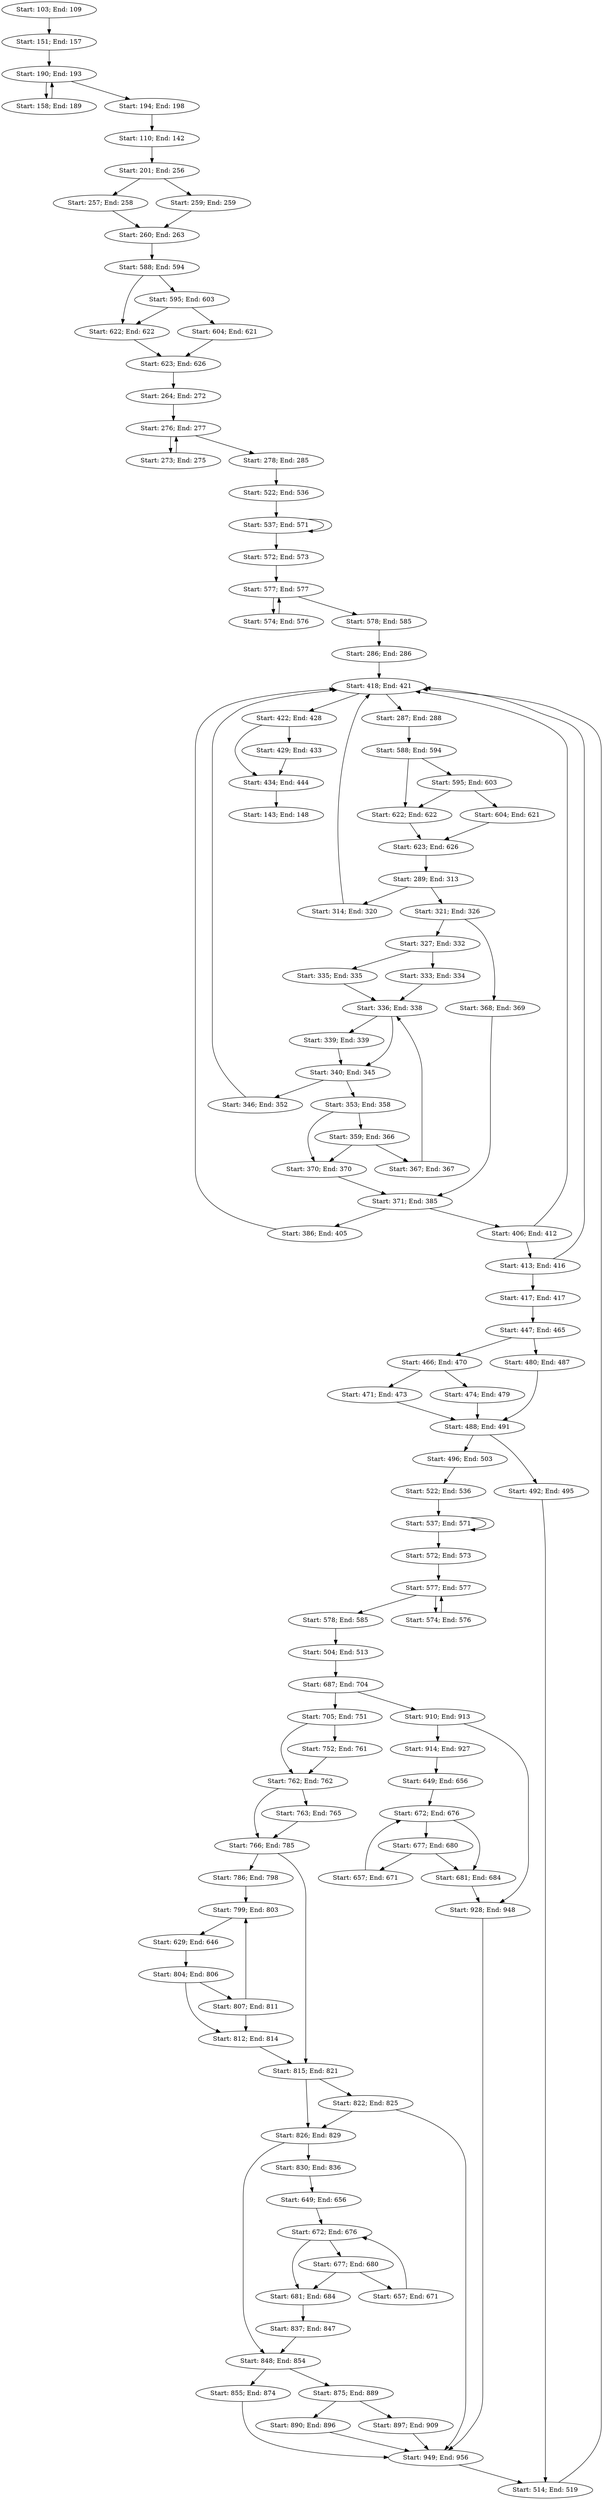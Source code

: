 digraph "" {
	node [label="\N"];
	0	[block="Basic Block starting at line 103 with 7 instructions",
		label="Start: 103; End: 109"];
	3	[block="Basic Block starting at line 151 with 7 instructions",
		label="Start: 151; End: 157"];
	0 -> 3;
	1	[block="Basic Block starting at line 110 with 33 instructions",
		label="Start: 110; End: 142"];
	7	[block="Basic Block starting at line 201 with 56 instructions",
		label="Start: 201; End: 256"];
	1 -> 7;
	2	[block="Basic Block starting at line 143 with 6 instructions",
		label="Start: 143; End: 148"];
	5	[block="Basic Block starting at line 190 with 4 instructions",
		label="Start: 190; End: 193"];
	3 -> 5;
	4	[block="Basic Block starting at line 158 with 32 instructions",
		label="Start: 158; End: 189"];
	4 -> 5;
	5 -> 4;
	6	[block="Basic Block starting at line 194 with 5 instructions",
		label="Start: 194; End: 198"];
	5 -> 6;
	6 -> 1;
	8	[block="Basic Block starting at line 257 with 2 instructions",
		label="Start: 257; End: 258"];
	7 -> 8;
	9	[block="Basic Block starting at line 259 with 1 instructions",
		label="Start: 259; End: 259"];
	7 -> 9;
	10	[block="Basic Block starting at line 260 with 4 instructions",
		label="Start: 260; End: 263"];
	8 -> 10;
	9 -> 10;
	57	[block="Basic Block starting at line 588 with 7 instructions",
		label="Start: 588; End: 594"];
	10 -> 57;
	11	[block="Basic Block starting at line 264 with 9 instructions",
		label="Start: 264; End: 272"];
	13	[block="Basic Block starting at line 276 with 2 instructions",
		label="Start: 276; End: 277"];
	11 -> 13;
	12	[block="Basic Block starting at line 273 with 3 instructions",
		label="Start: 273; End: 275"];
	12 -> 13;
	13 -> 12;
	14	[block="Basic Block starting at line 278 with 8 instructions",
		label="Start: 278; End: 285"];
	13 -> 14;
	51	[block="Basic Block starting at line 522 with 15 instructions",
		label="Start: 522; End: 536"];
	14 -> 51;
	15	[block="Basic Block starting at line 286 with 1 instructions",
		label="Start: 286; End: 286"];
	37	[block="Basic Block starting at line 418 with 4 instructions",
		label="Start: 418; End: 421"];
	15 -> 37;
	16	[block="Basic Block starting at line 287 with 2 instructions",
		label="Start: 287; End: 288"];
	99	[block="Basic Block starting at line 588 with 7 instructions",
		label="Start: 588; End: 594"];
	16 -> 99;
	17	[block="Basic Block starting at line 289 with 25 instructions",
		label="Start: 289; End: 313"];
	18	[block="Basic Block starting at line 314 with 7 instructions",
		label="Start: 314; End: 320"];
	17 -> 18;
	19	[block="Basic Block starting at line 321 with 6 instructions",
		label="Start: 321; End: 326"];
	17 -> 19;
	18 -> 37;
	20	[block="Basic Block starting at line 327 with 6 instructions",
		label="Start: 327; End: 332"];
	19 -> 20;
	30	[block="Basic Block starting at line 368 with 2 instructions",
		label="Start: 368; End: 369"];
	19 -> 30;
	21	[block="Basic Block starting at line 333 with 2 instructions",
		label="Start: 333; End: 334"];
	20 -> 21;
	22	[block="Basic Block starting at line 335 with 1 instructions",
		label="Start: 335; End: 335"];
	20 -> 22;
	23	[block="Basic Block starting at line 336 with 3 instructions",
		label="Start: 336; End: 338"];
	21 -> 23;
	22 -> 23;
	24	[block="Basic Block starting at line 339 with 1 instructions",
		label="Start: 339; End: 339"];
	23 -> 24;
	25	[block="Basic Block starting at line 340 with 6 instructions",
		label="Start: 340; End: 345"];
	23 -> 25;
	24 -> 25;
	26	[block="Basic Block starting at line 346 with 7 instructions",
		label="Start: 346; End: 352"];
	25 -> 26;
	27	[block="Basic Block starting at line 353 with 6 instructions",
		label="Start: 353; End: 358"];
	25 -> 27;
	26 -> 37;
	28	[block="Basic Block starting at line 359 with 8 instructions",
		label="Start: 359; End: 366"];
	27 -> 28;
	31	[block="Basic Block starting at line 370 with 1 instructions",
		label="Start: 370; End: 370"];
	27 -> 31;
	29	[block="Basic Block starting at line 367 with 1 instructions",
		label="Start: 367; End: 367"];
	28 -> 29;
	28 -> 31;
	29 -> 23;
	32	[block="Basic Block starting at line 371 with 15 instructions",
		label="Start: 371; End: 385"];
	30 -> 32;
	31 -> 32;
	33	[block="Basic Block starting at line 386 with 20 instructions",
		label="Start: 386; End: 405"];
	32 -> 33;
	34	[block="Basic Block starting at line 406 with 7 instructions",
		label="Start: 406; End: 412"];
	32 -> 34;
	33 -> 37;
	35	[block="Basic Block starting at line 413 with 4 instructions",
		label="Start: 413; End: 416"];
	34 -> 35;
	34 -> 37;
	36	[block="Basic Block starting at line 417 with 1 instructions",
		label="Start: 417; End: 417"];
	35 -> 36;
	35 -> 37;
	41	[block="Basic Block starting at line 447 with 19 instructions",
		label="Start: 447; End: 465"];
	36 -> 41;
	37 -> 16;
	38	[block="Basic Block starting at line 422 with 7 instructions",
		label="Start: 422; End: 428"];
	37 -> 38;
	39	[block="Basic Block starting at line 429 with 5 instructions",
		label="Start: 429; End: 433"];
	38 -> 39;
	40	[block="Basic Block starting at line 434 with 11 instructions",
		label="Start: 434; End: 444"];
	38 -> 40;
	39 -> 40;
	40 -> 2;
	42	[block="Basic Block starting at line 466 with 5 instructions",
		label="Start: 466; End: 470"];
	41 -> 42;
	45	[block="Basic Block starting at line 480 with 8 instructions",
		label="Start: 480; End: 487"];
	41 -> 45;
	43	[block="Basic Block starting at line 471 with 3 instructions",
		label="Start: 471; End: 473"];
	42 -> 43;
	44	[block="Basic Block starting at line 474 with 6 instructions",
		label="Start: 474; End: 479"];
	42 -> 44;
	46	[block="Basic Block starting at line 488 with 4 instructions",
		label="Start: 488; End: 491"];
	43 -> 46;
	44 -> 46;
	45 -> 46;
	47	[block="Basic Block starting at line 492 with 4 instructions",
		label="Start: 492; End: 495"];
	46 -> 47;
	48	[block="Basic Block starting at line 496 with 8 instructions",
		label="Start: 496; End: 503"];
	46 -> 48;
	50	[block="Basic Block starting at line 514 with 6 instructions",
		label="Start: 514; End: 519"];
	47 -> 50;
	93	[block="Basic Block starting at line 522 with 15 instructions",
		label="Start: 522; End: 536"];
	48 -> 93;
	49	[block="Basic Block starting at line 504 with 10 instructions",
		label="Start: 504; End: 513"];
	68	[block="Basic Block starting at line 687 with 18 instructions",
		label="Start: 687; End: 704"];
	49 -> 68;
	50 -> 37;
	52	[block="Basic Block starting at line 537 with 35 instructions",
		label="Start: 537; End: 571"];
	51 -> 52;
	52 -> 52;
	53	[block="Basic Block starting at line 572 with 2 instructions",
		label="Start: 572; End: 573"];
	52 -> 53;
	55	[block="Basic Block starting at line 577 with 1 instructions",
		label="Start: 577; End: 577"];
	53 -> 55;
	54	[block="Basic Block starting at line 574 with 3 instructions",
		label="Start: 574; End: 576"];
	54 -> 55;
	55 -> 54;
	56	[block="Basic Block starting at line 578 with 8 instructions",
		label="Start: 578; End: 585"];
	55 -> 56;
	56 -> 15;
	58	[block="Basic Block starting at line 595 with 9 instructions",
		label="Start: 595; End: 603"];
	57 -> 58;
	60	[block="Basic Block starting at line 622 with 1 instructions",
		label="Start: 622; End: 622"];
	57 -> 60;
	59	[block="Basic Block starting at line 604 with 18 instructions",
		label="Start: 604; End: 621"];
	58 -> 59;
	58 -> 60;
	61	[block="Basic Block starting at line 623 with 4 instructions",
		label="Start: 623; End: 626"];
	59 -> 61;
	60 -> 61;
	61 -> 11;
	62	[block="Basic Block starting at line 629 with 18 instructions",
		label="Start: 629; End: 646"];
	76	[block="Basic Block starting at line 804 with 3 instructions",
		label="Start: 804; End: 806"];
	62 -> 76;
	63	[block="Basic Block starting at line 649 with 8 instructions",
		label="Start: 649; End: 656"];
	65	[block="Basic Block starting at line 672 with 5 instructions",
		label="Start: 672; End: 676"];
	63 -> 65;
	64	[block="Basic Block starting at line 657 with 15 instructions",
		label="Start: 657; End: 671"];
	64 -> 65;
	66	[block="Basic Block starting at line 677 with 4 instructions",
		label="Start: 677; End: 680"];
	65 -> 66;
	67	[block="Basic Block starting at line 681 with 4 instructions",
		label="Start: 681; End: 684"];
	65 -> 67;
	66 -> 64;
	66 -> 67;
	83	[block="Basic Block starting at line 837 with 11 instructions",
		label="Start: 837; End: 847"];
	67 -> 83;
	69	[block="Basic Block starting at line 705 with 47 instructions",
		label="Start: 705; End: 751"];
	68 -> 69;
	89	[block="Basic Block starting at line 910 with 4 instructions",
		label="Start: 910; End: 913"];
	68 -> 89;
	70	[block="Basic Block starting at line 752 with 10 instructions",
		label="Start: 752; End: 761"];
	69 -> 70;
	71	[block="Basic Block starting at line 762 with 1 instructions",
		label="Start: 762; End: 762"];
	69 -> 71;
	70 -> 71;
	72	[block="Basic Block starting at line 763 with 3 instructions",
		label="Start: 763; End: 765"];
	71 -> 72;
	73	[block="Basic Block starting at line 766 with 20 instructions",
		label="Start: 766; End: 785"];
	71 -> 73;
	72 -> 73;
	74	[block="Basic Block starting at line 786 with 13 instructions",
		label="Start: 786; End: 798"];
	73 -> 74;
	79	[block="Basic Block starting at line 815 with 7 instructions",
		label="Start: 815; End: 821"];
	73 -> 79;
	75	[block="Basic Block starting at line 799 with 5 instructions",
		label="Start: 799; End: 803"];
	74 -> 75;
	75 -> 62;
	77	[block="Basic Block starting at line 807 with 5 instructions",
		label="Start: 807; End: 811"];
	76 -> 77;
	78	[block="Basic Block starting at line 812 with 3 instructions",
		label="Start: 812; End: 814"];
	76 -> 78;
	77 -> 75;
	77 -> 78;
	78 -> 79;
	80	[block="Basic Block starting at line 822 with 4 instructions",
		label="Start: 822; End: 825"];
	79 -> 80;
	81	[block="Basic Block starting at line 826 with 4 instructions",
		label="Start: 826; End: 829"];
	79 -> 81;
	80 -> 81;
	92	[block="Basic Block starting at line 949 with 8 instructions",
		label="Start: 949; End: 956"];
	80 -> 92;
	82	[block="Basic Block starting at line 830 with 7 instructions",
		label="Start: 830; End: 836"];
	81 -> 82;
	84	[block="Basic Block starting at line 848 with 7 instructions",
		label="Start: 848; End: 854"];
	81 -> 84;
	82 -> 63;
	83 -> 84;
	85	[block="Basic Block starting at line 855 with 20 instructions",
		label="Start: 855; End: 874"];
	84 -> 85;
	86	[block="Basic Block starting at line 875 with 15 instructions",
		label="Start: 875; End: 889"];
	84 -> 86;
	85 -> 92;
	87	[block="Basic Block starting at line 890 with 7 instructions",
		label="Start: 890; End: 896"];
	86 -> 87;
	88	[block="Basic Block starting at line 897 with 13 instructions",
		label="Start: 897; End: 909"];
	86 -> 88;
	87 -> 92;
	88 -> 92;
	90	[block="Basic Block starting at line 914 with 14 instructions",
		label="Start: 914; End: 927"];
	89 -> 90;
	91	[block="Basic Block starting at line 928 with 21 instructions",
		label="Start: 928; End: 948"];
	89 -> 91;
	104	[block="Basic Block starting at line 649 with 8 instructions",
		label="Start: 649; End: 656"];
	90 -> 104;
	91 -> 92;
	92 -> 50;
	94	[block="Basic Block starting at line 537 with 35 instructions",
		label="Start: 537; End: 571"];
	93 -> 94;
	94 -> 94;
	95	[block="Basic Block starting at line 572 with 2 instructions",
		label="Start: 572; End: 573"];
	94 -> 95;
	97	[block="Basic Block starting at line 577 with 1 instructions",
		label="Start: 577; End: 577"];
	95 -> 97;
	96	[block="Basic Block starting at line 574 with 3 instructions",
		label="Start: 574; End: 576"];
	96 -> 97;
	97 -> 96;
	98	[block="Basic Block starting at line 578 with 8 instructions",
		label="Start: 578; End: 585"];
	97 -> 98;
	98 -> 49;
	100	[block="Basic Block starting at line 595 with 9 instructions",
		label="Start: 595; End: 603"];
	99 -> 100;
	102	[block="Basic Block starting at line 622 with 1 instructions",
		label="Start: 622; End: 622"];
	99 -> 102;
	101	[block="Basic Block starting at line 604 with 18 instructions",
		label="Start: 604; End: 621"];
	100 -> 101;
	100 -> 102;
	103	[block="Basic Block starting at line 623 with 4 instructions",
		label="Start: 623; End: 626"];
	101 -> 103;
	102 -> 103;
	103 -> 17;
	106	[block="Basic Block starting at line 672 with 5 instructions",
		label="Start: 672; End: 676"];
	104 -> 106;
	105	[block="Basic Block starting at line 657 with 15 instructions",
		label="Start: 657; End: 671"];
	105 -> 106;
	107	[block="Basic Block starting at line 677 with 4 instructions",
		label="Start: 677; End: 680"];
	106 -> 107;
	108	[block="Basic Block starting at line 681 with 4 instructions",
		label="Start: 681; End: 684"];
	106 -> 108;
	107 -> 105;
	107 -> 108;
	108 -> 91;
}
